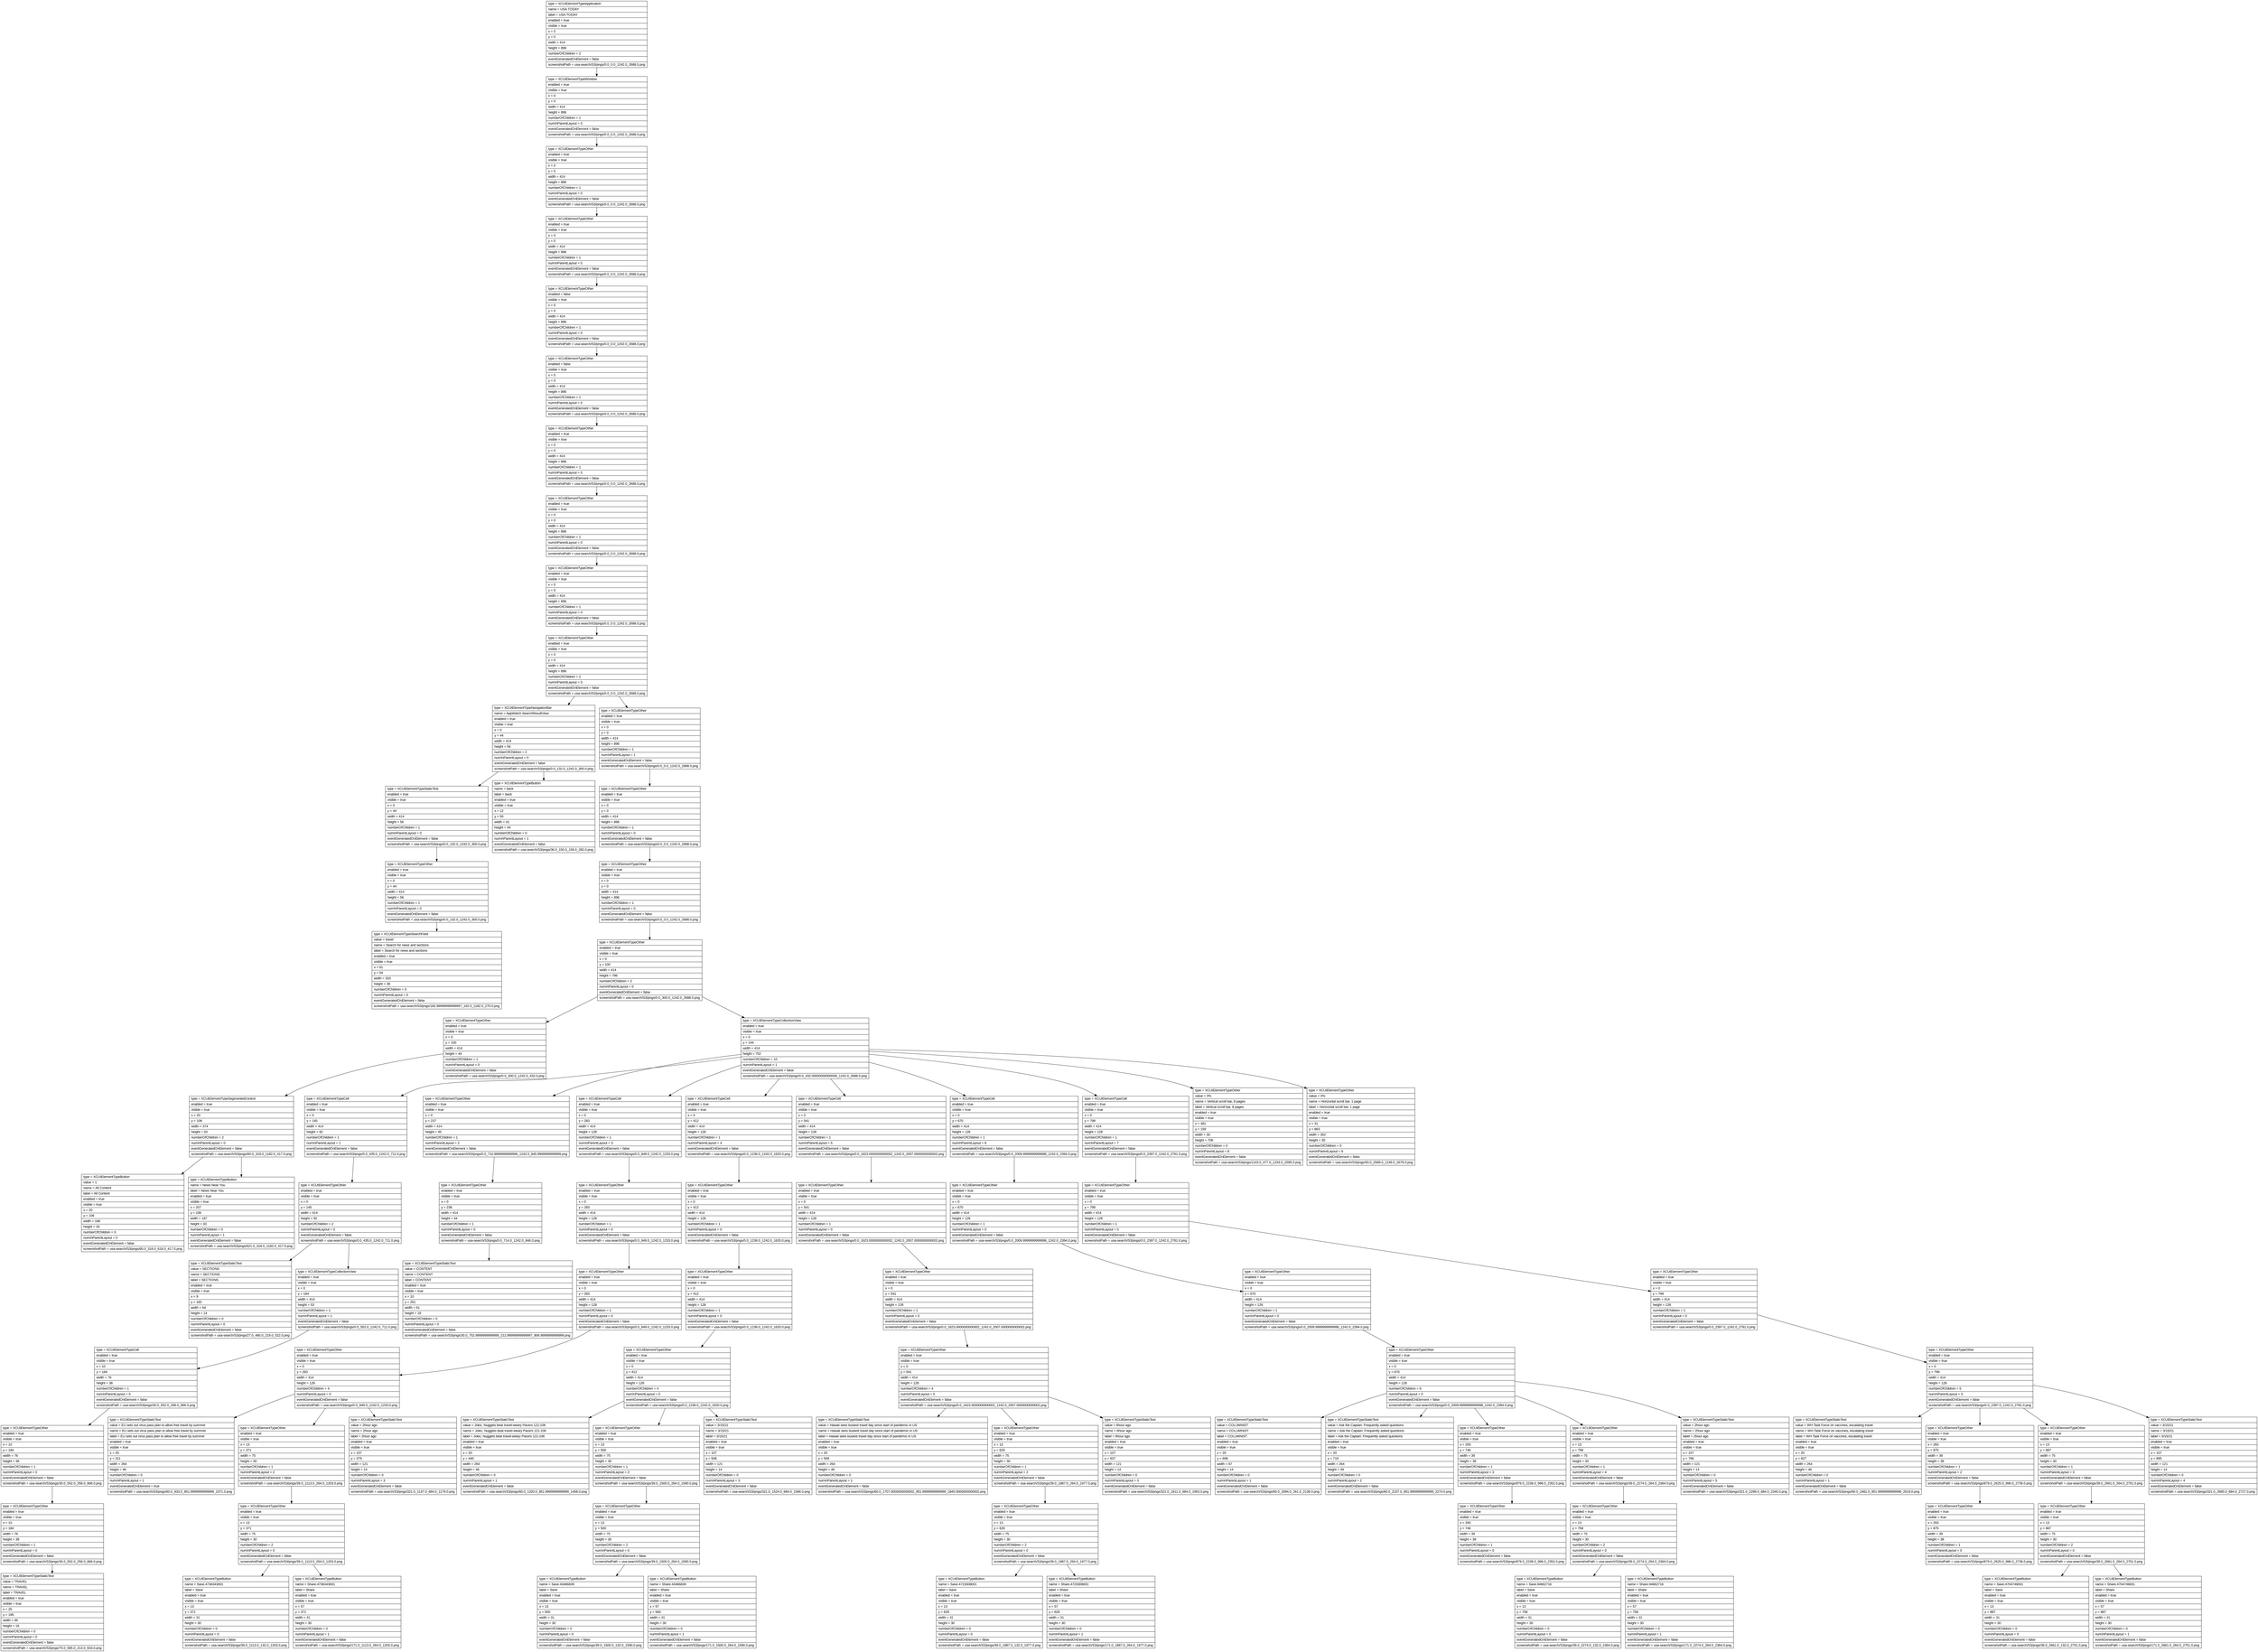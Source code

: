 digraph Layout {

	node [shape=record fontname=Arial];

	0	[label="{type = XCUIElementTypeApplication\l|name = USA TODAY\l|label = USA TODAY\l|enabled = true\l|visible = true\l|x = 0\l|y = 0\l|width = 414\l|height = 896\l|numberOfChildren = 2\l|eventGeneratedOnElement = false \l|screenshotPath = usa-search/S3/pngs/0.0_0.0_1242.0_2688.0.png\l}"]
	1	[label="{type = XCUIElementTypeWindow\l|enabled = true\l|visible = true\l|x = 0\l|y = 0\l|width = 414\l|height = 896\l|numberOfChildren = 1\l|numInParentLayout = 0\l|eventGeneratedOnElement = false \l|screenshotPath = usa-search/S3/pngs/0.0_0.0_1242.0_2688.0.png\l}"]
	2	[label="{type = XCUIElementTypeOther\l|enabled = true\l|visible = true\l|x = 0\l|y = 0\l|width = 414\l|height = 896\l|numberOfChildren = 1\l|numInParentLayout = 0\l|eventGeneratedOnElement = false \l|screenshotPath = usa-search/S3/pngs/0.0_0.0_1242.0_2688.0.png\l}"]
	3	[label="{type = XCUIElementTypeOther\l|enabled = true\l|visible = true\l|x = 0\l|y = 0\l|width = 414\l|height = 896\l|numberOfChildren = 1\l|numInParentLayout = 0\l|eventGeneratedOnElement = false \l|screenshotPath = usa-search/S3/pngs/0.0_0.0_1242.0_2688.0.png\l}"]
	4	[label="{type = XCUIElementTypeOther\l|enabled = false\l|visible = true\l|x = 0\l|y = 0\l|width = 414\l|height = 896\l|numberOfChildren = 1\l|numInParentLayout = 0\l|eventGeneratedOnElement = false \l|screenshotPath = usa-search/S3/pngs/0.0_0.0_1242.0_2688.0.png\l}"]
	5	[label="{type = XCUIElementTypeOther\l|enabled = false\l|visible = true\l|x = 0\l|y = 0\l|width = 414\l|height = 896\l|numberOfChildren = 1\l|numInParentLayout = 0\l|eventGeneratedOnElement = false \l|screenshotPath = usa-search/S3/pngs/0.0_0.0_1242.0_2688.0.png\l}"]
	6	[label="{type = XCUIElementTypeOther\l|enabled = true\l|visible = true\l|x = 0\l|y = 0\l|width = 414\l|height = 896\l|numberOfChildren = 1\l|numInParentLayout = 0\l|eventGeneratedOnElement = false \l|screenshotPath = usa-search/S3/pngs/0.0_0.0_1242.0_2688.0.png\l}"]
	7	[label="{type = XCUIElementTypeOther\l|enabled = true\l|visible = true\l|x = 0\l|y = 0\l|width = 414\l|height = 896\l|numberOfChildren = 1\l|numInParentLayout = 0\l|eventGeneratedOnElement = false \l|screenshotPath = usa-search/S3/pngs/0.0_0.0_1242.0_2688.0.png\l}"]
	8	[label="{type = XCUIElementTypeOther\l|enabled = true\l|visible = true\l|x = 0\l|y = 0\l|width = 414\l|height = 896\l|numberOfChildren = 1\l|numInParentLayout = 0\l|eventGeneratedOnElement = false \l|screenshotPath = usa-search/S3/pngs/0.0_0.0_1242.0_2688.0.png\l}"]
	9	[label="{type = XCUIElementTypeOther\l|enabled = true\l|visible = true\l|x = 0\l|y = 0\l|width = 414\l|height = 896\l|numberOfChildren = 2\l|numInParentLayout = 0\l|eventGeneratedOnElement = false \l|screenshotPath = usa-search/S3/pngs/0.0_0.0_1242.0_2688.0.png\l}"]
	10	[label="{type = XCUIElementTypeNavigationBar\l|name = AppWatch.SearchResultView\l|enabled = true\l|visible = true\l|x = 0\l|y = 44\l|width = 414\l|height = 56\l|numberOfChildren = 2\l|numInParentLayout = 0\l|eventGeneratedOnElement = false \l|screenshotPath = usa-search/S3/pngs/0.0_132.0_1242.0_300.0.png\l}"]
	11	[label="{type = XCUIElementTypeOther\l|enabled = true\l|visible = true\l|x = 0\l|y = 0\l|width = 414\l|height = 896\l|numberOfChildren = 1\l|numInParentLayout = 1\l|eventGeneratedOnElement = false \l|screenshotPath = usa-search/S3/pngs/0.0_0.0_1242.0_2688.0.png\l}"]
	12	[label="{type = XCUIElementTypeStaticText\l|enabled = true\l|visible = true\l|x = 0\l|y = 44\l|width = 414\l|height = 56\l|numberOfChildren = 1\l|numInParentLayout = 0\l|eventGeneratedOnElement = false \l|screenshotPath = usa-search/S3/pngs/0.0_132.0_1242.0_300.0.png\l}"]
	13	[label="{type = XCUIElementTypeButton\l|name = back\l|label = back\l|enabled = true\l|visible = true\l|x = 12\l|y = 50\l|width = 41\l|height = 44\l|numberOfChildren = 0\l|numInParentLayout = 1\l|eventGeneratedOnElement = false \l|screenshotPath = usa-search/S3/pngs/36.0_150.0_159.0_282.0.png\l}"]
	14	[label="{type = XCUIElementTypeOther\l|enabled = true\l|visible = true\l|x = 0\l|y = 0\l|width = 414\l|height = 896\l|numberOfChildren = 1\l|numInParentLayout = 0\l|eventGeneratedOnElement = false \l|screenshotPath = usa-search/S3/pngs/0.0_0.0_1242.0_2688.0.png\l}"]
	15	[label="{type = XCUIElementTypeOther\l|enabled = true\l|visible = true\l|x = 0\l|y = 44\l|width = 414\l|height = 56\l|numberOfChildren = 1\l|numInParentLayout = 0\l|eventGeneratedOnElement = false \l|screenshotPath = usa-search/S3/pngs/0.0_132.0_1242.0_300.0.png\l}"]
	16	[label="{type = XCUIElementTypeOther\l|enabled = true\l|visible = true\l|x = 0\l|y = 0\l|width = 414\l|height = 896\l|numberOfChildren = 1\l|numInParentLayout = 0\l|eventGeneratedOnElement = false \l|screenshotPath = usa-search/S3/pngs/0.0_0.0_1242.0_2688.0.png\l}"]
	17	[label="{type = XCUIElementTypeSearchField\l|value = travel\l|name = Search for news and sections\l|label = Search for news and sections\l|enabled = true\l|visible = true\l|x = 61\l|y = 54\l|width = 333\l|height = 36\l|numberOfChildren = 0\l|numInParentLayout = 0\l|eventGeneratedOnElement = false \l|screenshotPath = usa-search/S3/pngs/182.99999999999997_162.0_1182.0_270.0.png\l}"]
	18	[label="{type = XCUIElementTypeOther\l|enabled = true\l|visible = true\l|x = 0\l|y = 100\l|width = 414\l|height = 796\l|numberOfChildren = 2\l|numInParentLayout = 0\l|eventGeneratedOnElement = false \l|screenshotPath = usa-search/S3/pngs/0.0_300.0_1242.0_2688.0.png\l}"]
	19	[label="{type = XCUIElementTypeOther\l|enabled = true\l|visible = true\l|x = 0\l|y = 100\l|width = 414\l|height = 44\l|numberOfChildren = 1\l|numInParentLayout = 0\l|eventGeneratedOnElement = false \l|screenshotPath = usa-search/S3/pngs/0.0_300.0_1242.0_432.0.png\l}"]
	20	[label="{type = XCUIElementTypeCollectionView\l|enabled = true\l|visible = true\l|x = 0\l|y = 144\l|width = 414\l|height = 752\l|numberOfChildren = 10\l|numInParentLayout = 1\l|eventGeneratedOnElement = false \l|screenshotPath = usa-search/S3/pngs/0.0_432.00000000000006_1242.0_2688.0.png\l}"]
	21	[label="{type = XCUIElementTypeSegmentedControl\l|enabled = true\l|visible = true\l|x = 20\l|y = 106\l|width = 374\l|height = 33\l|numberOfChildren = 2\l|numInParentLayout = 0\l|eventGeneratedOnElement = false \l|screenshotPath = usa-search/S3/pngs/60.0_318.0_1182.0_417.0.png\l}"]
	22	[label="{type = XCUIElementTypeCell\l|enabled = true\l|visible = true\l|x = 0\l|y = 145\l|width = 414\l|height = 92\l|numberOfChildren = 1\l|numInParentLayout = 1\l|eventGeneratedOnElement = false \l|screenshotPath = usa-search/S3/pngs/0.0_435.0_1242.0_711.0.png\l}"]
	23	[label="{type = XCUIElementTypeOther\l|enabled = true\l|visible = true\l|x = 0\l|y = 237\l|width = 414\l|height = 45\l|numberOfChildren = 1\l|numInParentLayout = 2\l|eventGeneratedOnElement = false \l|screenshotPath = usa-search/S3/pngs/0.0_710.9999999999999_1242.0_845.9999999999999.png\l}"]
	24	[label="{type = XCUIElementTypeCell\l|enabled = true\l|visible = true\l|x = 0\l|y = 283\l|width = 414\l|height = 128\l|numberOfChildren = 1\l|numInParentLayout = 3\l|eventGeneratedOnElement = false \l|screenshotPath = usa-search/S3/pngs/0.0_849.0_1242.0_1233.0.png\l}"]
	25	[label="{type = XCUIElementTypeCell\l|enabled = true\l|visible = true\l|x = 0\l|y = 412\l|width = 414\l|height = 128\l|numberOfChildren = 1\l|numInParentLayout = 4\l|eventGeneratedOnElement = false \l|screenshotPath = usa-search/S3/pngs/0.0_1236.0_1242.0_1620.0.png\l}"]
	26	[label="{type = XCUIElementTypeCell\l|enabled = true\l|visible = true\l|x = 0\l|y = 541\l|width = 414\l|height = 128\l|numberOfChildren = 1\l|numInParentLayout = 5\l|eventGeneratedOnElement = false \l|screenshotPath = usa-search/S3/pngs/0.0_1623.0000000000002_1242.0_2007.0000000000002.png\l}"]
	27	[label="{type = XCUIElementTypeCell\l|enabled = true\l|visible = true\l|x = 0\l|y = 670\l|width = 414\l|height = 128\l|numberOfChildren = 1\l|numInParentLayout = 6\l|eventGeneratedOnElement = false \l|screenshotPath = usa-search/S3/pngs/0.0_2009.9999999999998_1242.0_2394.0.png\l}"]
	28	[label="{type = XCUIElementTypeCell\l|enabled = true\l|visible = true\l|x = 0\l|y = 799\l|width = 414\l|height = 128\l|numberOfChildren = 1\l|numInParentLayout = 7\l|eventGeneratedOnElement = false \l|screenshotPath = usa-search/S3/pngs/0.0_2397.0_1242.0_2781.0.png\l}"]
	29	[label="{type = XCUIElementTypeOther\l|value = 0%\l|name = Vertical scroll bar, 8 pages\l|label = Vertical scroll bar, 8 pages\l|enabled = true\l|visible = true\l|x = 381\l|y = 159\l|width = 30\l|height = 706\l|numberOfChildren = 0\l|numInParentLayout = 8\l|eventGeneratedOnElement = false \l|screenshotPath = usa-search/S3/pngs/1143.0_477.0_1233.0_2595.0.png\l}"]
	30	[label="{type = XCUIElementTypeOther\l|value = 0%\l|name = Horizontal scroll bar, 1 page\l|label = Horizontal scroll bar, 1 page\l|enabled = true\l|visible = true\l|x = 31\l|y = 863\l|width = 352\l|height = 30\l|numberOfChildren = 0\l|numInParentLayout = 9\l|eventGeneratedOnElement = false \l|screenshotPath = usa-search/S3/pngs/93.0_2589.0_1149.0_2679.0.png\l}"]
	31	[label="{type = XCUIElementTypeButton\l|value = 1\l|name = All Content\l|label = All Content\l|enabled = true\l|visible = true\l|x = 20\l|y = 106\l|width = 186\l|height = 33\l|numberOfChildren = 0\l|numInParentLayout = 0\l|eventGeneratedOnElement = false \l|screenshotPath = usa-search/S3/pngs/60.0_318.0_618.0_417.0.png\l}"]
	32	[label="{type = XCUIElementTypeButton\l|name = News Near You\l|label = News Near You\l|enabled = true\l|visible = true\l|x = 207\l|y = 106\l|width = 187\l|height = 33\l|numberOfChildren = 0\l|numInParentLayout = 1\l|eventGeneratedOnElement = false \l|screenshotPath = usa-search/S3/pngs/621.0_318.0_1182.0_417.0.png\l}"]
	33	[label="{type = XCUIElementTypeOther\l|enabled = true\l|visible = true\l|x = 0\l|y = 145\l|width = 414\l|height = 92\l|numberOfChildren = 2\l|numInParentLayout = 0\l|eventGeneratedOnElement = false \l|screenshotPath = usa-search/S3/pngs/0.0_435.0_1242.0_711.0.png\l}"]
	34	[label="{type = XCUIElementTypeOther\l|enabled = true\l|visible = true\l|x = 0\l|y = 238\l|width = 414\l|height = 44\l|numberOfChildren = 1\l|numInParentLayout = 0\l|eventGeneratedOnElement = false \l|screenshotPath = usa-search/S3/pngs/0.0_714.0_1242.0_846.0.png\l}"]
	35	[label="{type = XCUIElementTypeOther\l|enabled = true\l|visible = true\l|x = 0\l|y = 283\l|width = 414\l|height = 128\l|numberOfChildren = 1\l|numInParentLayout = 0\l|eventGeneratedOnElement = false \l|screenshotPath = usa-search/S3/pngs/0.0_849.0_1242.0_1233.0.png\l}"]
	36	[label="{type = XCUIElementTypeOther\l|enabled = true\l|visible = true\l|x = 0\l|y = 412\l|width = 414\l|height = 128\l|numberOfChildren = 1\l|numInParentLayout = 0\l|eventGeneratedOnElement = false \l|screenshotPath = usa-search/S3/pngs/0.0_1236.0_1242.0_1620.0.png\l}"]
	37	[label="{type = XCUIElementTypeOther\l|enabled = true\l|visible = true\l|x = 0\l|y = 541\l|width = 414\l|height = 128\l|numberOfChildren = 1\l|numInParentLayout = 0\l|eventGeneratedOnElement = false \l|screenshotPath = usa-search/S3/pngs/0.0_1623.0000000000002_1242.0_2007.0000000000002.png\l}"]
	38	[label="{type = XCUIElementTypeOther\l|enabled = true\l|visible = true\l|x = 0\l|y = 670\l|width = 414\l|height = 128\l|numberOfChildren = 1\l|numInParentLayout = 0\l|eventGeneratedOnElement = false \l|screenshotPath = usa-search/S3/pngs/0.0_2009.9999999999998_1242.0_2394.0.png\l}"]
	39	[label="{type = XCUIElementTypeOther\l|enabled = true\l|visible = true\l|x = 0\l|y = 799\l|width = 414\l|height = 128\l|numberOfChildren = 1\l|numInParentLayout = 0\l|eventGeneratedOnElement = false \l|screenshotPath = usa-search/S3/pngs/0.0_2397.0_1242.0_2781.0.png\l}"]
	40	[label="{type = XCUIElementTypeStaticText\l|value = SECTIONS\l|name = SECTIONS\l|label = SECTIONS\l|enabled = true\l|visible = true\l|x = 9\l|y = 160\l|width = 64\l|height = 14\l|numberOfChildren = 0\l|numInParentLayout = 0\l|eventGeneratedOnElement = false \l|screenshotPath = usa-search/S3/pngs/27.0_480.0_219.0_522.0.png\l}"]
	41	[label="{type = XCUIElementTypeCollectionView\l|enabled = true\l|visible = true\l|x = 0\l|y = 184\l|width = 414\l|height = 53\l|numberOfChildren = 1\l|numInParentLayout = 1\l|eventGeneratedOnElement = false \l|screenshotPath = usa-search/S3/pngs/0.0_552.0_1242.0_711.0.png\l}"]
	42	[label="{type = XCUIElementTypeStaticText\l|value = CONTENT\l|name = CONTENT\l|label = CONTENT\l|enabled = true\l|visible = true\l|x = 10\l|y = 251\l|width = 61\l|height = 18\l|numberOfChildren = 0\l|numInParentLayout = 0\l|eventGeneratedOnElement = false \l|screenshotPath = usa-search/S3/pngs/30.0_752.9999999999999_212.99999999999997_806.9999999999999.png\l}"]
	43	[label="{type = XCUIElementTypeOther\l|enabled = true\l|visible = true\l|x = 0\l|y = 283\l|width = 414\l|height = 128\l|numberOfChildren = 1\l|numInParentLayout = 0\l|eventGeneratedOnElement = false \l|screenshotPath = usa-search/S3/pngs/0.0_849.0_1242.0_1233.0.png\l}"]
	44	[label="{type = XCUIElementTypeOther\l|enabled = true\l|visible = true\l|x = 0\l|y = 412\l|width = 414\l|height = 128\l|numberOfChildren = 1\l|numInParentLayout = 0\l|eventGeneratedOnElement = false \l|screenshotPath = usa-search/S3/pngs/0.0_1236.0_1242.0_1620.0.png\l}"]
	45	[label="{type = XCUIElementTypeOther\l|enabled = true\l|visible = true\l|x = 0\l|y = 541\l|width = 414\l|height = 128\l|numberOfChildren = 1\l|numInParentLayout = 0\l|eventGeneratedOnElement = false \l|screenshotPath = usa-search/S3/pngs/0.0_1623.0000000000002_1242.0_2007.0000000000002.png\l}"]
	46	[label="{type = XCUIElementTypeOther\l|enabled = true\l|visible = true\l|x = 0\l|y = 670\l|width = 414\l|height = 128\l|numberOfChildren = 1\l|numInParentLayout = 0\l|eventGeneratedOnElement = false \l|screenshotPath = usa-search/S3/pngs/0.0_2009.9999999999998_1242.0_2394.0.png\l}"]
	47	[label="{type = XCUIElementTypeOther\l|enabled = true\l|visible = true\l|x = 0\l|y = 799\l|width = 414\l|height = 128\l|numberOfChildren = 1\l|numInParentLayout = 0\l|eventGeneratedOnElement = false \l|screenshotPath = usa-search/S3/pngs/0.0_2397.0_1242.0_2781.0.png\l}"]
	48	[label="{type = XCUIElementTypeCell\l|enabled = true\l|visible = true\l|x = 10\l|y = 184\l|width = 76\l|height = 38\l|numberOfChildren = 1\l|numInParentLayout = 0\l|eventGeneratedOnElement = false \l|screenshotPath = usa-search/S3/pngs/30.0_552.0_258.0_666.0.png\l}"]
	49	[label="{type = XCUIElementTypeOther\l|enabled = true\l|visible = true\l|x = 0\l|y = 283\l|width = 414\l|height = 128\l|numberOfChildren = 4\l|numInParentLayout = 0\l|eventGeneratedOnElement = false \l|screenshotPath = usa-search/S3/pngs/0.0_849.0_1242.0_1233.0.png\l}"]
	50	[label="{type = XCUIElementTypeOther\l|enabled = true\l|visible = true\l|x = 0\l|y = 412\l|width = 414\l|height = 128\l|numberOfChildren = 4\l|numInParentLayout = 0\l|eventGeneratedOnElement = false \l|screenshotPath = usa-search/S3/pngs/0.0_1236.0_1242.0_1620.0.png\l}"]
	51	[label="{type = XCUIElementTypeOther\l|enabled = true\l|visible = true\l|x = 0\l|y = 541\l|width = 414\l|height = 128\l|numberOfChildren = 4\l|numInParentLayout = 0\l|eventGeneratedOnElement = false \l|screenshotPath = usa-search/S3/pngs/0.0_1623.0000000000002_1242.0_2007.0000000000002.png\l}"]
	52	[label="{type = XCUIElementTypeOther\l|enabled = true\l|visible = true\l|x = 0\l|y = 670\l|width = 414\l|height = 128\l|numberOfChildren = 6\l|numInParentLayout = 0\l|eventGeneratedOnElement = false \l|screenshotPath = usa-search/S3/pngs/0.0_2009.9999999999998_1242.0_2394.0.png\l}"]
	53	[label="{type = XCUIElementTypeOther\l|enabled = true\l|visible = true\l|x = 0\l|y = 799\l|width = 414\l|height = 128\l|numberOfChildren = 5\l|numInParentLayout = 0\l|eventGeneratedOnElement = false \l|screenshotPath = usa-search/S3/pngs/0.0_2397.0_1242.0_2781.0.png\l}"]
	54	[label="{type = XCUIElementTypeOther\l|enabled = true\l|visible = true\l|x = 10\l|y = 184\l|width = 76\l|height = 38\l|numberOfChildren = 1\l|numInParentLayout = 0\l|eventGeneratedOnElement = false \l|screenshotPath = usa-search/S3/pngs/30.0_552.0_258.0_666.0.png\l}"]
	55	[label="{type = XCUIElementTypeStaticText\l|value = EU sets out virus pass plan to allow free travel by summer\l|name = EU sets out virus pass plan to allow free travel by summer\l|label = EU sets out virus pass plan to allow free travel by summer\l|enabled = true\l|visible = true\l|x = 20\l|y = 311\l|width = 264\l|height = 46\l|numberOfChildren = 0\l|numInParentLayout = 1\l|eventGeneratedOnElement = true \l|screenshotPath = usa-search/S3/pngs/60.0_933.0_851.9999999999999_1071.0.png\l}"]
	56	[label="{type = XCUIElementTypeOther\l|enabled = true\l|visible = true\l|x = 13\l|y = 371\l|width = 75\l|height = 30\l|numberOfChildren = 1\l|numInParentLayout = 2\l|eventGeneratedOnElement = false \l|screenshotPath = usa-search/S3/pngs/39.0_1113.0_264.0_1203.0.png\l}"]
	57	[label="{type = XCUIElementTypeStaticText\l|value = 2hour ago\l|name = 2hour ago\l|label = 2hour ago\l|enabled = true\l|visible = true\l|x = 107\l|y = 379\l|width = 121\l|height = 14\l|numberOfChildren = 0\l|numInParentLayout = 3\l|eventGeneratedOnElement = false \l|screenshotPath = usa-search/S3/pngs/321.0_1137.0_684.0_1179.0.png\l}"]
	58	[label="{type = XCUIElementTypeStaticText\l|value = Jokic, Nuggets beat travel-weary Pacers 121-106\l|name = Jokic, Nuggets beat travel-weary Pacers 121-106\l|label = Jokic, Nuggets beat travel-weary Pacers 121-106\l|enabled = true\l|visible = true\l|x = 20\l|y = 440\l|width = 264\l|height = 46\l|numberOfChildren = 0\l|numInParentLayout = 1\l|eventGeneratedOnElement = false \l|screenshotPath = usa-search/S3/pngs/60.0_1320.0_851.9999999999999_1458.0.png\l}"]
	59	[label="{type = XCUIElementTypeOther\l|enabled = true\l|visible = true\l|x = 13\l|y = 500\l|width = 75\l|height = 30\l|numberOfChildren = 1\l|numInParentLayout = 2\l|eventGeneratedOnElement = false \l|screenshotPath = usa-search/S3/pngs/39.0_1500.0_264.0_1590.0.png\l}"]
	60	[label="{type = XCUIElementTypeStaticText\l|value = 3/15/21\l|name = 3/15/21\l|label = 3/15/21\l|enabled = true\l|visible = true\l|x = 107\l|y = 508\l|width = 121\l|height = 14\l|numberOfChildren = 0\l|numInParentLayout = 3\l|eventGeneratedOnElement = false \l|screenshotPath = usa-search/S3/pngs/321.0_1524.0_684.0_1566.0.png\l}"]
	61	[label="{type = XCUIElementTypeStaticText\l|value = Hawaii sees busiest travel day since start of pandemic in US\l|name = Hawaii sees busiest travel day since start of pandemic in US\l|label = Hawaii sees busiest travel day since start of pandemic in US\l|enabled = true\l|visible = true\l|x = 20\l|y = 569\l|width = 264\l|height = 46\l|numberOfChildren = 0\l|numInParentLayout = 1\l|eventGeneratedOnElement = false \l|screenshotPath = usa-search/S3/pngs/60.0_1707.0000000000002_851.9999999999999_1845.0000000000002.png\l}"]
	62	[label="{type = XCUIElementTypeOther\l|enabled = true\l|visible = true\l|x = 13\l|y = 629\l|width = 75\l|height = 30\l|numberOfChildren = 1\l|numInParentLayout = 2\l|eventGeneratedOnElement = false \l|screenshotPath = usa-search/S3/pngs/39.0_1887.0_264.0_1977.0.png\l}"]
	63	[label="{type = XCUIElementTypeStaticText\l|value = 6hour ago\l|name = 6hour ago\l|label = 6hour ago\l|enabled = true\l|visible = true\l|x = 107\l|y = 637\l|width = 121\l|height = 14\l|numberOfChildren = 0\l|numInParentLayout = 3\l|eventGeneratedOnElement = false \l|screenshotPath = usa-search/S3/pngs/321.0_1911.0_684.0_1953.0.png\l}"]
	64	[label="{type = XCUIElementTypeStaticText\l|value = COLUMNIST\l|name = COLUMNIST\l|label = COLUMNIST\l|enabled = true\l|visible = true\l|x = 20\l|y = 698\l|width = 67\l|height = 14\l|numberOfChildren = 0\l|numInParentLayout = 1\l|eventGeneratedOnElement = false \l|screenshotPath = usa-search/S3/pngs/60.0_2094.0_261.0_2136.0.png\l}"]
	65	[label="{type = XCUIElementTypeStaticText\l|value = Ask the Captain: Frequently asked questions\l|name = Ask the Captain: Frequently asked questions\l|label = Ask the Captain: Frequently asked questions\l|enabled = true\l|visible = true\l|x = 20\l|y = 719\l|width = 264\l|height = 39\l|numberOfChildren = 0\l|numInParentLayout = 2\l|eventGeneratedOnElement = false \l|screenshotPath = usa-search/S3/pngs/60.0_2157.0_851.9999999999999_2274.0.png\l}"]
	66	[label="{type = XCUIElementTypeOther\l|enabled = true\l|visible = true\l|x = 293\l|y = 746\l|width = 39\l|height = 38\l|numberOfChildren = 1\l|numInParentLayout = 3\l|eventGeneratedOnElement = false \l|screenshotPath = usa-search/S3/pngs/879.0_2238.0_996.0_2352.0.png\l}"]
	67	[label="{type = XCUIElementTypeOther\l|enabled = true\l|visible = true\l|x = 13\l|y = 758\l|width = 75\l|height = 30\l|numberOfChildren = 1\l|numInParentLayout = 4\l|eventGeneratedOnElement = false \l|screenshotPath = usa-search/S3/pngs/39.0_2274.0_264.0_2364.0.png\l}"]
	68	[label="{type = XCUIElementTypeStaticText\l|value = 2hour ago\l|name = 2hour ago\l|label = 2hour ago\l|enabled = true\l|visible = true\l|x = 107\l|y = 766\l|width = 121\l|height = 14\l|numberOfChildren = 0\l|numInParentLayout = 5\l|eventGeneratedOnElement = false \l|screenshotPath = usa-search/S3/pngs/321.0_2298.0_684.0_2340.0.png\l}"]
	69	[label="{type = XCUIElementTypeStaticText\l|value = WH Task Force on vaccines, escalating travel\l|name = WH Task Force on vaccines, escalating travel\l|label = WH Task Force on vaccines, escalating travel\l|enabled = true\l|visible = true\l|x = 20\l|y = 827\l|width = 264\l|height = 46\l|numberOfChildren = 0\l|numInParentLayout = 1\l|eventGeneratedOnElement = false \l|screenshotPath = usa-search/S3/pngs/60.0_2481.0_851.9999999999999_2619.0.png\l}"]
	70	[label="{type = XCUIElementTypeOther\l|enabled = true\l|visible = true\l|x = 293\l|y = 875\l|width = 39\l|height = 38\l|numberOfChildren = 1\l|numInParentLayout = 2\l|eventGeneratedOnElement = false \l|screenshotPath = usa-search/S3/pngs/879.0_2625.0_996.0_2739.0.png\l}"]
	71	[label="{type = XCUIElementTypeOther\l|enabled = true\l|visible = true\l|x = 13\l|y = 887\l|width = 75\l|height = 30\l|numberOfChildren = 1\l|numInParentLayout = 3\l|eventGeneratedOnElement = false \l|screenshotPath = usa-search/S3/pngs/39.0_2661.0_264.0_2751.0.png\l}"]
	72	[label="{type = XCUIElementTypeStaticText\l|value = 3/15/21\l|name = 3/15/21\l|label = 3/15/21\l|enabled = true\l|visible = true\l|x = 107\l|y = 895\l|width = 121\l|height = 14\l|numberOfChildren = 0\l|numInParentLayout = 4\l|eventGeneratedOnElement = false \l|screenshotPath = usa-search/S3/pngs/321.0_2685.0_684.0_2727.0.png\l}"]
	73	[label="{type = XCUIElementTypeOther\l|enabled = true\l|visible = true\l|x = 10\l|y = 184\l|width = 76\l|height = 38\l|numberOfChildren = 1\l|numInParentLayout = 0\l|eventGeneratedOnElement = false \l|screenshotPath = usa-search/S3/pngs/30.0_552.0_258.0_666.0.png\l}"]
	74	[label="{type = XCUIElementTypeOther\l|enabled = true\l|visible = true\l|x = 13\l|y = 371\l|width = 75\l|height = 30\l|numberOfChildren = 2\l|numInParentLayout = 0\l|eventGeneratedOnElement = false \l|screenshotPath = usa-search/S3/pngs/39.0_1113.0_264.0_1203.0.png\l}"]
	75	[label="{type = XCUIElementTypeOther\l|enabled = true\l|visible = true\l|x = 13\l|y = 500\l|width = 75\l|height = 30\l|numberOfChildren = 2\l|numInParentLayout = 0\l|eventGeneratedOnElement = false \l|screenshotPath = usa-search/S3/pngs/39.0_1500.0_264.0_1590.0.png\l}"]
	76	[label="{type = XCUIElementTypeOther\l|enabled = true\l|visible = true\l|x = 13\l|y = 629\l|width = 75\l|height = 30\l|numberOfChildren = 2\l|numInParentLayout = 0\l|eventGeneratedOnElement = false \l|screenshotPath = usa-search/S3/pngs/39.0_1887.0_264.0_1977.0.png\l}"]
	77	[label="{type = XCUIElementTypeOther\l|enabled = true\l|visible = true\l|x = 293\l|y = 746\l|width = 39\l|height = 38\l|numberOfChildren = 1\l|numInParentLayout = 0\l|eventGeneratedOnElement = false \l|screenshotPath = usa-search/S3/pngs/879.0_2238.0_996.0_2352.0.png\l}"]
	78	[label="{type = XCUIElementTypeOther\l|enabled = true\l|visible = true\l|x = 13\l|y = 758\l|width = 75\l|height = 30\l|numberOfChildren = 2\l|numInParentLayout = 0\l|eventGeneratedOnElement = false \l|screenshotPath = usa-search/S3/pngs/39.0_2274.0_264.0_2364.0.png\l}"]
	79	[label="{type = XCUIElementTypeOther\l|enabled = true\l|visible = true\l|x = 293\l|y = 875\l|width = 39\l|height = 38\l|numberOfChildren = 1\l|numInParentLayout = 0\l|eventGeneratedOnElement = false \l|screenshotPath = usa-search/S3/pngs/879.0_2625.0_996.0_2739.0.png\l}"]
	80	[label="{type = XCUIElementTypeOther\l|enabled = true\l|visible = true\l|x = 13\l|y = 887\l|width = 75\l|height = 30\l|numberOfChildren = 2\l|numInParentLayout = 0\l|eventGeneratedOnElement = false \l|screenshotPath = usa-search/S3/pngs/39.0_2661.0_264.0_2751.0.png\l}"]
	81	[label="{type = XCUIElementTypeStaticText\l|value = TRAVEL\l|name = TRAVEL\l|label = TRAVEL\l|enabled = true\l|visible = true\l|x = 25\l|y = 195\l|width = 46\l|height = 16\l|numberOfChildren = 0\l|numInParentLayout = 0\l|eventGeneratedOnElement = false \l|screenshotPath = usa-search/S3/pngs/75.0_585.0_213.0_633.0.png\l}"]
	82	[label="{type = XCUIElementTypeButton\l|name = Save.4736343001\l|label = Save\l|enabled = true\l|visible = true\l|x = 13\l|y = 371\l|width = 31\l|height = 30\l|numberOfChildren = 0\l|numInParentLayout = 0\l|eventGeneratedOnElement = false \l|screenshotPath = usa-search/S3/pngs/39.0_1113.0_132.0_1203.0.png\l}"]
	83	[label="{type = XCUIElementTypeButton\l|name = Share.4736343001\l|label = Share\l|enabled = true\l|visible = true\l|x = 57\l|y = 371\l|width = 31\l|height = 30\l|numberOfChildren = 0\l|numInParentLayout = 1\l|eventGeneratedOnElement = false \l|screenshotPath = usa-search/S3/pngs/171.0_1113.0_264.0_1203.0.png\l}"]
	84	[label="{type = XCUIElementTypeButton\l|name = Save.43466839\l|label = Save\l|enabled = true\l|visible = true\l|x = 13\l|y = 500\l|width = 31\l|height = 30\l|numberOfChildren = 0\l|numInParentLayout = 0\l|eventGeneratedOnElement = false \l|screenshotPath = usa-search/S3/pngs/39.0_1500.0_132.0_1590.0.png\l}"]
	85	[label="{type = XCUIElementTypeButton\l|name = Share.43466839\l|label = Share\l|enabled = true\l|visible = true\l|x = 57\l|y = 500\l|width = 31\l|height = 30\l|numberOfChildren = 0\l|numInParentLayout = 1\l|eventGeneratedOnElement = false \l|screenshotPath = usa-search/S3/pngs/171.0_1500.0_264.0_1590.0.png\l}"]
	86	[label="{type = XCUIElementTypeButton\l|name = Save.4723308001\l|label = Save\l|enabled = true\l|visible = true\l|x = 13\l|y = 629\l|width = 31\l|height = 30\l|numberOfChildren = 0\l|numInParentLayout = 0\l|eventGeneratedOnElement = false \l|screenshotPath = usa-search/S3/pngs/39.0_1887.0_132.0_1977.0.png\l}"]
	87	[label="{type = XCUIElementTypeButton\l|name = Share.4723308001\l|label = Share\l|enabled = true\l|visible = true\l|x = 57\l|y = 629\l|width = 31\l|height = 30\l|numberOfChildren = 0\l|numInParentLayout = 1\l|eventGeneratedOnElement = false \l|screenshotPath = usa-search/S3/pngs/171.0_1887.0_264.0_1977.0.png\l}"]
	88	[label="{type = XCUIElementTypeButton\l|name = Save.94662716\l|label = Save\l|enabled = true\l|visible = true\l|x = 13\l|y = 758\l|width = 31\l|height = 30\l|numberOfChildren = 0\l|numInParentLayout = 0\l|eventGeneratedOnElement = false \l|screenshotPath = usa-search/S3/pngs/39.0_2274.0_132.0_2364.0.png\l}"]
	89	[label="{type = XCUIElementTypeButton\l|name = Share.94662716\l|label = Share\l|enabled = true\l|visible = true\l|x = 57\l|y = 758\l|width = 31\l|height = 30\l|numberOfChildren = 0\l|numInParentLayout = 1\l|eventGeneratedOnElement = false \l|screenshotPath = usa-search/S3/pngs/171.0_2274.0_264.0_2364.0.png\l}"]
	90	[label="{type = XCUIElementTypeButton\l|name = Save.4704749001\l|label = Save\l|enabled = true\l|visible = true\l|x = 13\l|y = 887\l|width = 31\l|height = 30\l|numberOfChildren = 0\l|numInParentLayout = 0\l|eventGeneratedOnElement = false \l|screenshotPath = usa-search/S3/pngs/39.0_2661.0_132.0_2751.0.png\l}"]
	91	[label="{type = XCUIElementTypeButton\l|name = Share.4704749001\l|label = Share\l|enabled = true\l|visible = true\l|x = 57\l|y = 887\l|width = 31\l|height = 30\l|numberOfChildren = 0\l|numInParentLayout = 1\l|eventGeneratedOnElement = false \l|screenshotPath = usa-search/S3/pngs/171.0_2661.0_264.0_2751.0.png\l}"]


	0 -> 1
	1 -> 2
	2 -> 3
	3 -> 4
	4 -> 5
	5 -> 6
	6 -> 7
	7 -> 8
	8 -> 9
	9 -> 10
	9 -> 11
	10 -> 12
	10 -> 13
	11 -> 14
	12 -> 15
	14 -> 16
	15 -> 17
	16 -> 18
	18 -> 19
	18 -> 20
	19 -> 21
	20 -> 22
	20 -> 23
	20 -> 24
	20 -> 25
	20 -> 26
	20 -> 27
	20 -> 28
	20 -> 29
	20 -> 30
	21 -> 31
	21 -> 32
	22 -> 33
	23 -> 34
	24 -> 35
	25 -> 36
	26 -> 37
	27 -> 38
	28 -> 39
	33 -> 40
	33 -> 41
	34 -> 42
	35 -> 43
	36 -> 44
	37 -> 45
	38 -> 46
	39 -> 47
	41 -> 48
	43 -> 49
	44 -> 50
	45 -> 51
	46 -> 52
	47 -> 53
	48 -> 54
	49 -> 55
	49 -> 56
	49 -> 57
	50 -> 58
	50 -> 59
	50 -> 60
	51 -> 61
	51 -> 62
	51 -> 63
	52 -> 64
	52 -> 65
	52 -> 66
	52 -> 67
	52 -> 68
	53 -> 69
	53 -> 70
	53 -> 71
	53 -> 72
	54 -> 73
	56 -> 74
	59 -> 75
	62 -> 76
	66 -> 77
	67 -> 78
	70 -> 79
	71 -> 80
	73 -> 81
	74 -> 82
	74 -> 83
	75 -> 84
	75 -> 85
	76 -> 86
	76 -> 87
	78 -> 88
	78 -> 89
	80 -> 90
	80 -> 91


}